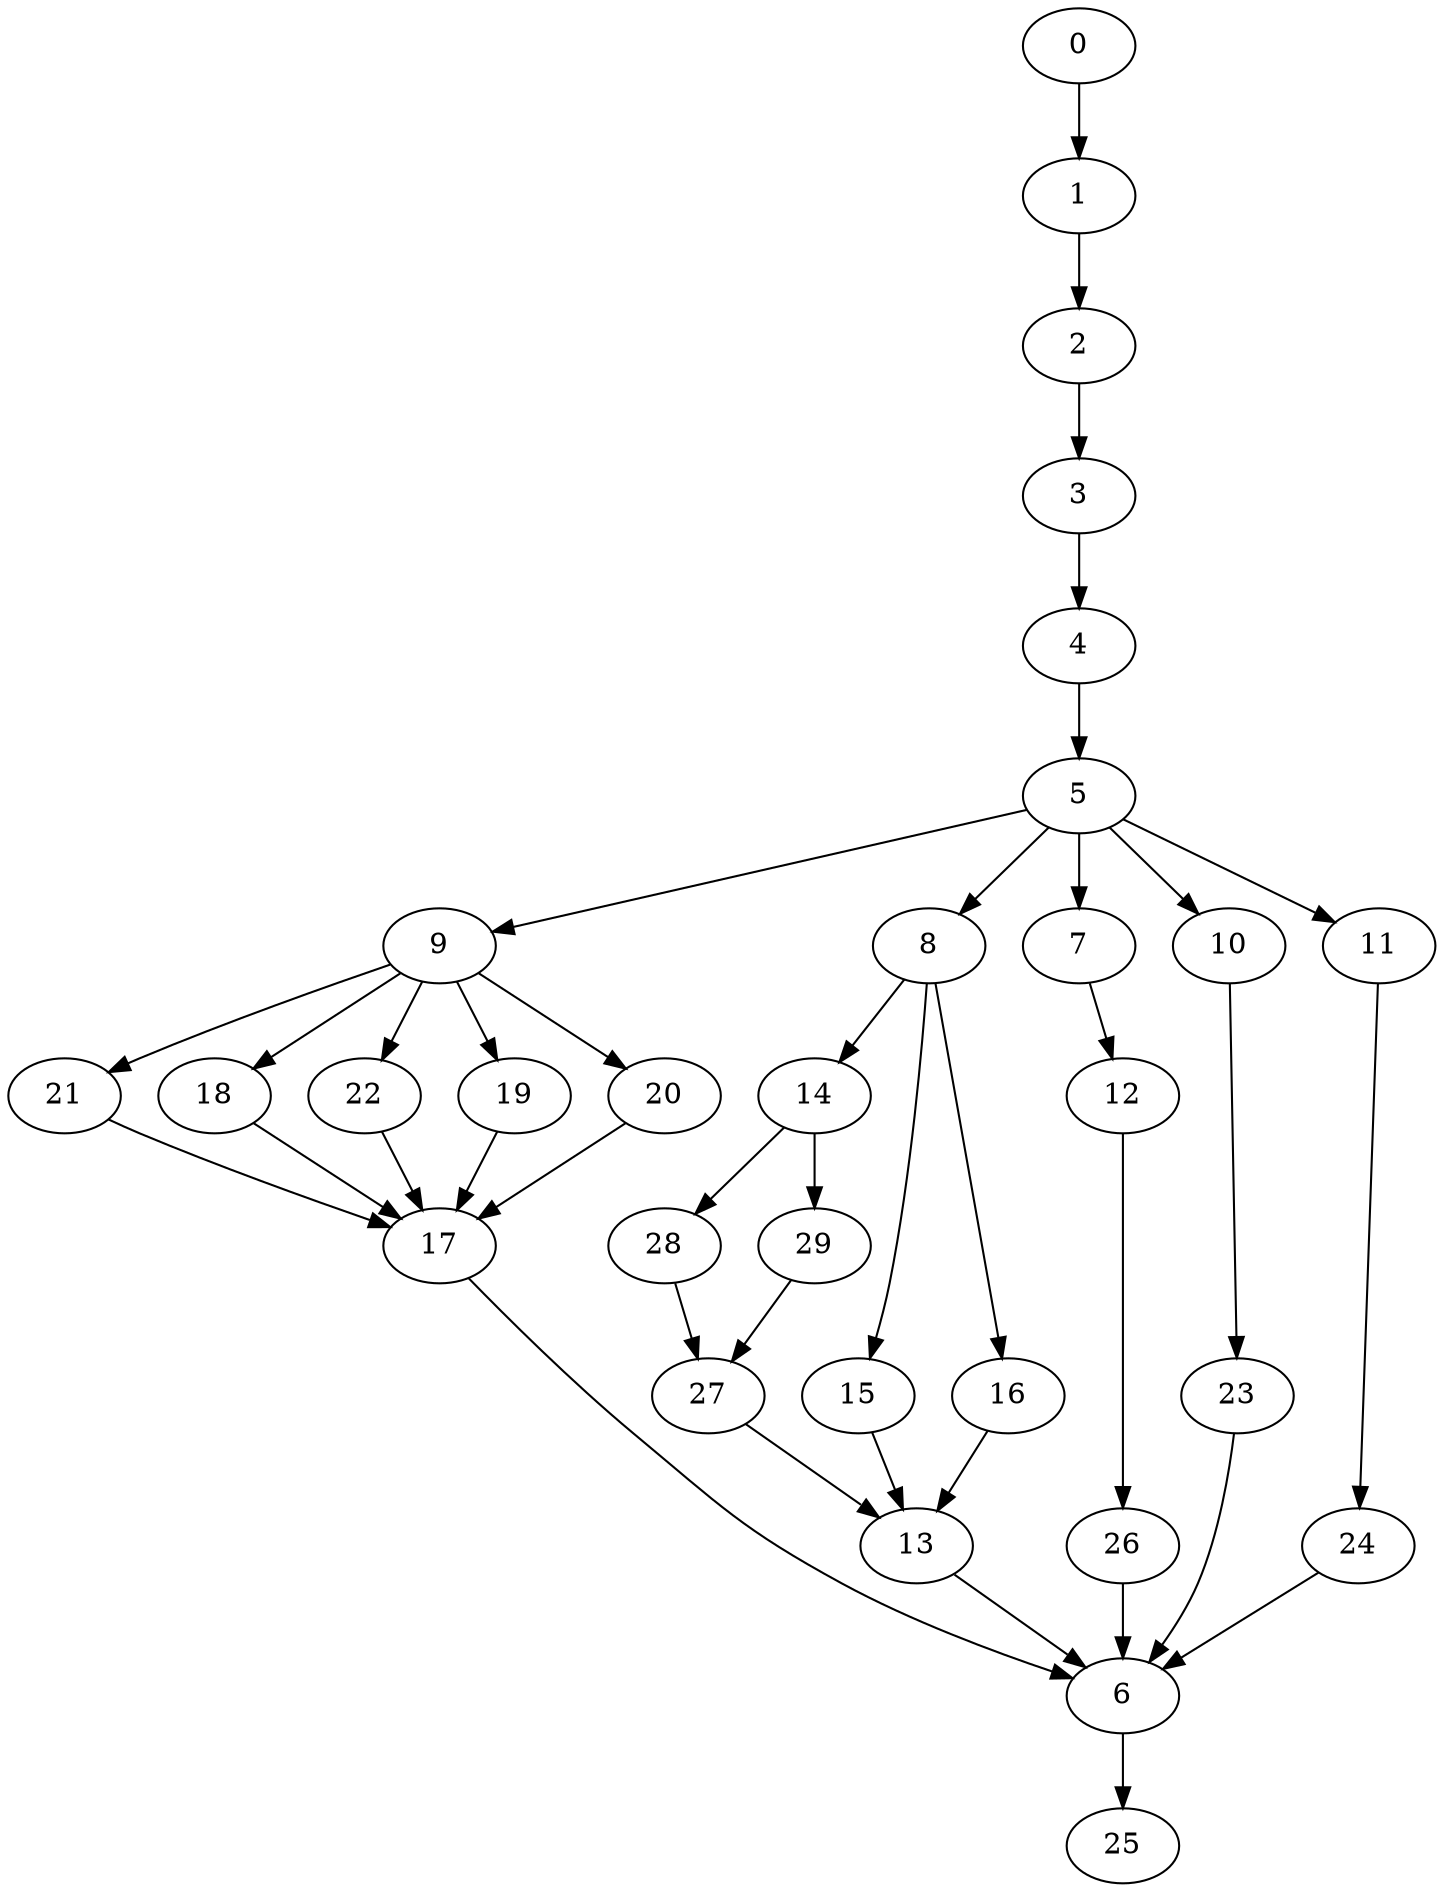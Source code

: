 digraph "SeriesParallel-MaxBf-5_Nodes_30_CCR_0.99_WeightType_Random_Heterogeneous-4-2-strong" {
0 [Weight=5];
1 [Weight=3];
2 [Weight=12];
3 [Weight=10];
4 [Weight=4];
5 [Weight=4];
9 [Weight=4];
8 [Weight=4];
21 [Weight=14];
14 [Weight=7];
18 [Weight=11];
22 [Weight=10];
7 [Weight=4];
19 [Weight=3];
20 [Weight=8];
28 [Weight=10];
12 [Weight=14];
29 [Weight=4];
15 [Weight=10];
16 [Weight=11];
17 [Weight=14];
10 [Weight=3];
11 [Weight=4];
27 [Weight=3];
26 [Weight=4];
23 [Weight=8];
24 [Weight=7];
13 [Weight=5];
6 [Weight=12];
25 [Weight=10];
9 -> 18 [Weight=7];
4 -> 5 [Weight=6];
14 -> 28 [Weight=2];
14 -> 29 [Weight=4];
13 -> 6 [Weight=3];
21 -> 17 [Weight=9];
1 -> 2 [Weight=6];
8 -> 14 [Weight=4];
16 -> 13 [Weight=5];
10 -> 23 [Weight=3];
0 -> 1 [Weight=6];
29 -> 27 [Weight=9];
27 -> 13 [Weight=4];
24 -> 6 [Weight=2];
28 -> 27 [Weight=8];
5 -> 10 [Weight=7];
9 -> 21 [Weight=8];
20 -> 17 [Weight=4];
5 -> 7 [Weight=6];
5 -> 11 [Weight=7];
17 -> 6 [Weight=7];
8 -> 16 [Weight=2];
26 -> 6 [Weight=8];
9 -> 22 [Weight=6];
8 -> 15 [Weight=5];
18 -> 17 [Weight=8];
23 -> 6 [Weight=2];
3 -> 4 [Weight=2];
11 -> 24 [Weight=2];
5 -> 8 [Weight=3];
6 -> 25 [Weight=9];
15 -> 13 [Weight=9];
9 -> 19 [Weight=8];
7 -> 12 [Weight=3];
9 -> 20 [Weight=9];
5 -> 9 [Weight=3];
19 -> 17 [Weight=9];
12 -> 26 [Weight=4];
2 -> 3 [Weight=2];
22 -> 17 [Weight=8];
}
